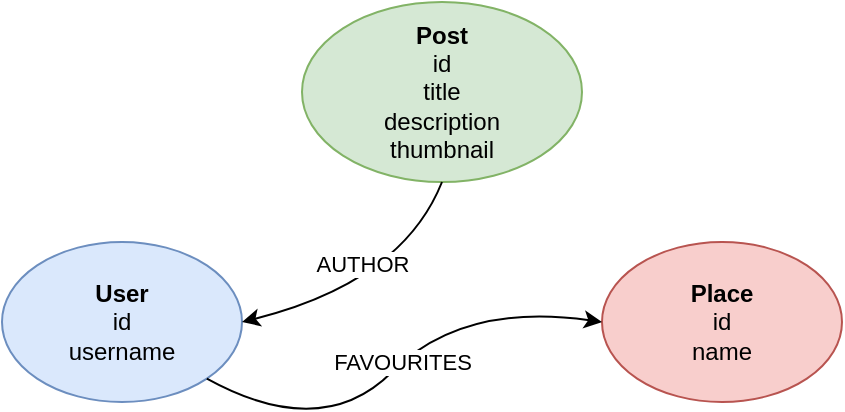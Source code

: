 <mxfile version="16.4.5" type="device"><diagram id="oix0pk9ydyIpTZGF-33I" name="Page-1"><mxGraphModel dx="1038" dy="585" grid="1" gridSize="10" guides="1" tooltips="1" connect="1" arrows="1" fold="1" page="1" pageScale="1" pageWidth="1169" pageHeight="827" math="0" shadow="0"><root><mxCell id="0"/><mxCell id="1" parent="0"/><mxCell id="aS51d233B7oFQsHp_rvV-1" value="&lt;b&gt;User&lt;br&gt;&lt;/b&gt;id&lt;br&gt;username" style="ellipse;whiteSpace=wrap;html=1;fillColor=#dae8fc;strokeColor=#6c8ebf;" vertex="1" parent="1"><mxGeometry x="240" y="250" width="120" height="80" as="geometry"/></mxCell><mxCell id="aS51d233B7oFQsHp_rvV-2" value="&lt;b&gt;Post&lt;br&gt;&lt;/b&gt;id&lt;br&gt;title&lt;br&gt;description&lt;br&gt;thumbnail" style="ellipse;whiteSpace=wrap;html=1;fillColor=#d5e8d4;strokeColor=#82b366;" vertex="1" parent="1"><mxGeometry x="390" y="130" width="140" height="90" as="geometry"/></mxCell><mxCell id="aS51d233B7oFQsHp_rvV-3" value="&lt;b&gt;Place&lt;br&gt;&lt;/b&gt;id&lt;br&gt;name" style="ellipse;whiteSpace=wrap;html=1;fillColor=#f8cecc;strokeColor=#b85450;" vertex="1" parent="1"><mxGeometry x="540" y="250" width="120" height="80" as="geometry"/></mxCell><mxCell id="aS51d233B7oFQsHp_rvV-5" value="" style="curved=1;endArrow=classic;html=1;elbow=vertical;exitX=1;exitY=1;exitDx=0;exitDy=0;entryX=0;entryY=0.5;entryDx=0;entryDy=0;" edge="1" parent="1" source="aS51d233B7oFQsHp_rvV-1" target="aS51d233B7oFQsHp_rvV-3"><mxGeometry width="50" height="50" relative="1" as="geometry"><mxPoint x="500" y="380" as="sourcePoint"/><mxPoint x="550" y="330" as="targetPoint"/><Array as="points"><mxPoint x="400" y="350"/><mxPoint x="470" y="280"/></Array></mxGeometry></mxCell><mxCell id="aS51d233B7oFQsHp_rvV-6" value="FAVOURITES" style="edgeLabel;html=1;align=center;verticalAlign=middle;resizable=0;points=[];" vertex="1" connectable="0" parent="aS51d233B7oFQsHp_rvV-5"><mxGeometry x="-0.032" y="-1" relative="1" as="geometry"><mxPoint x="5" y="-7" as="offset"/></mxGeometry></mxCell><mxCell id="aS51d233B7oFQsHp_rvV-7" value="" style="curved=1;endArrow=classic;html=1;elbow=vertical;exitX=0.5;exitY=1;exitDx=0;exitDy=0;entryX=1;entryY=0.5;entryDx=0;entryDy=0;" edge="1" parent="1" source="aS51d233B7oFQsHp_rvV-2" target="aS51d233B7oFQsHp_rvV-1"><mxGeometry width="50" height="50" relative="1" as="geometry"><mxPoint x="500" y="380" as="sourcePoint"/><mxPoint x="440" y="220" as="targetPoint"/><Array as="points"><mxPoint x="440" y="270"/></Array></mxGeometry></mxCell><mxCell id="aS51d233B7oFQsHp_rvV-8" value="AUTHOR" style="edgeLabel;html=1;align=center;verticalAlign=middle;resizable=0;points=[];" vertex="1" connectable="0" parent="aS51d233B7oFQsHp_rvV-7"><mxGeometry x="-0.054" y="8" relative="1" as="geometry"><mxPoint x="-12" y="-20" as="offset"/></mxGeometry></mxCell></root></mxGraphModel></diagram></mxfile>